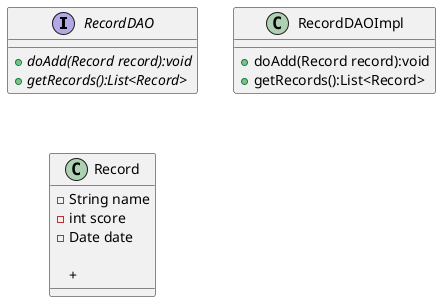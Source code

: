 @startuml

interface RecordDAO {
    +{abstract} doAdd(Record record):void
    +{abstract} getRecords():List<Record>
}

class RecordDAOImpl {
    +doAdd(Record record):void
    +getRecords():List<Record>
}

class Record {
    -String name
    -int score
    -Date date

    +
}






@enduml